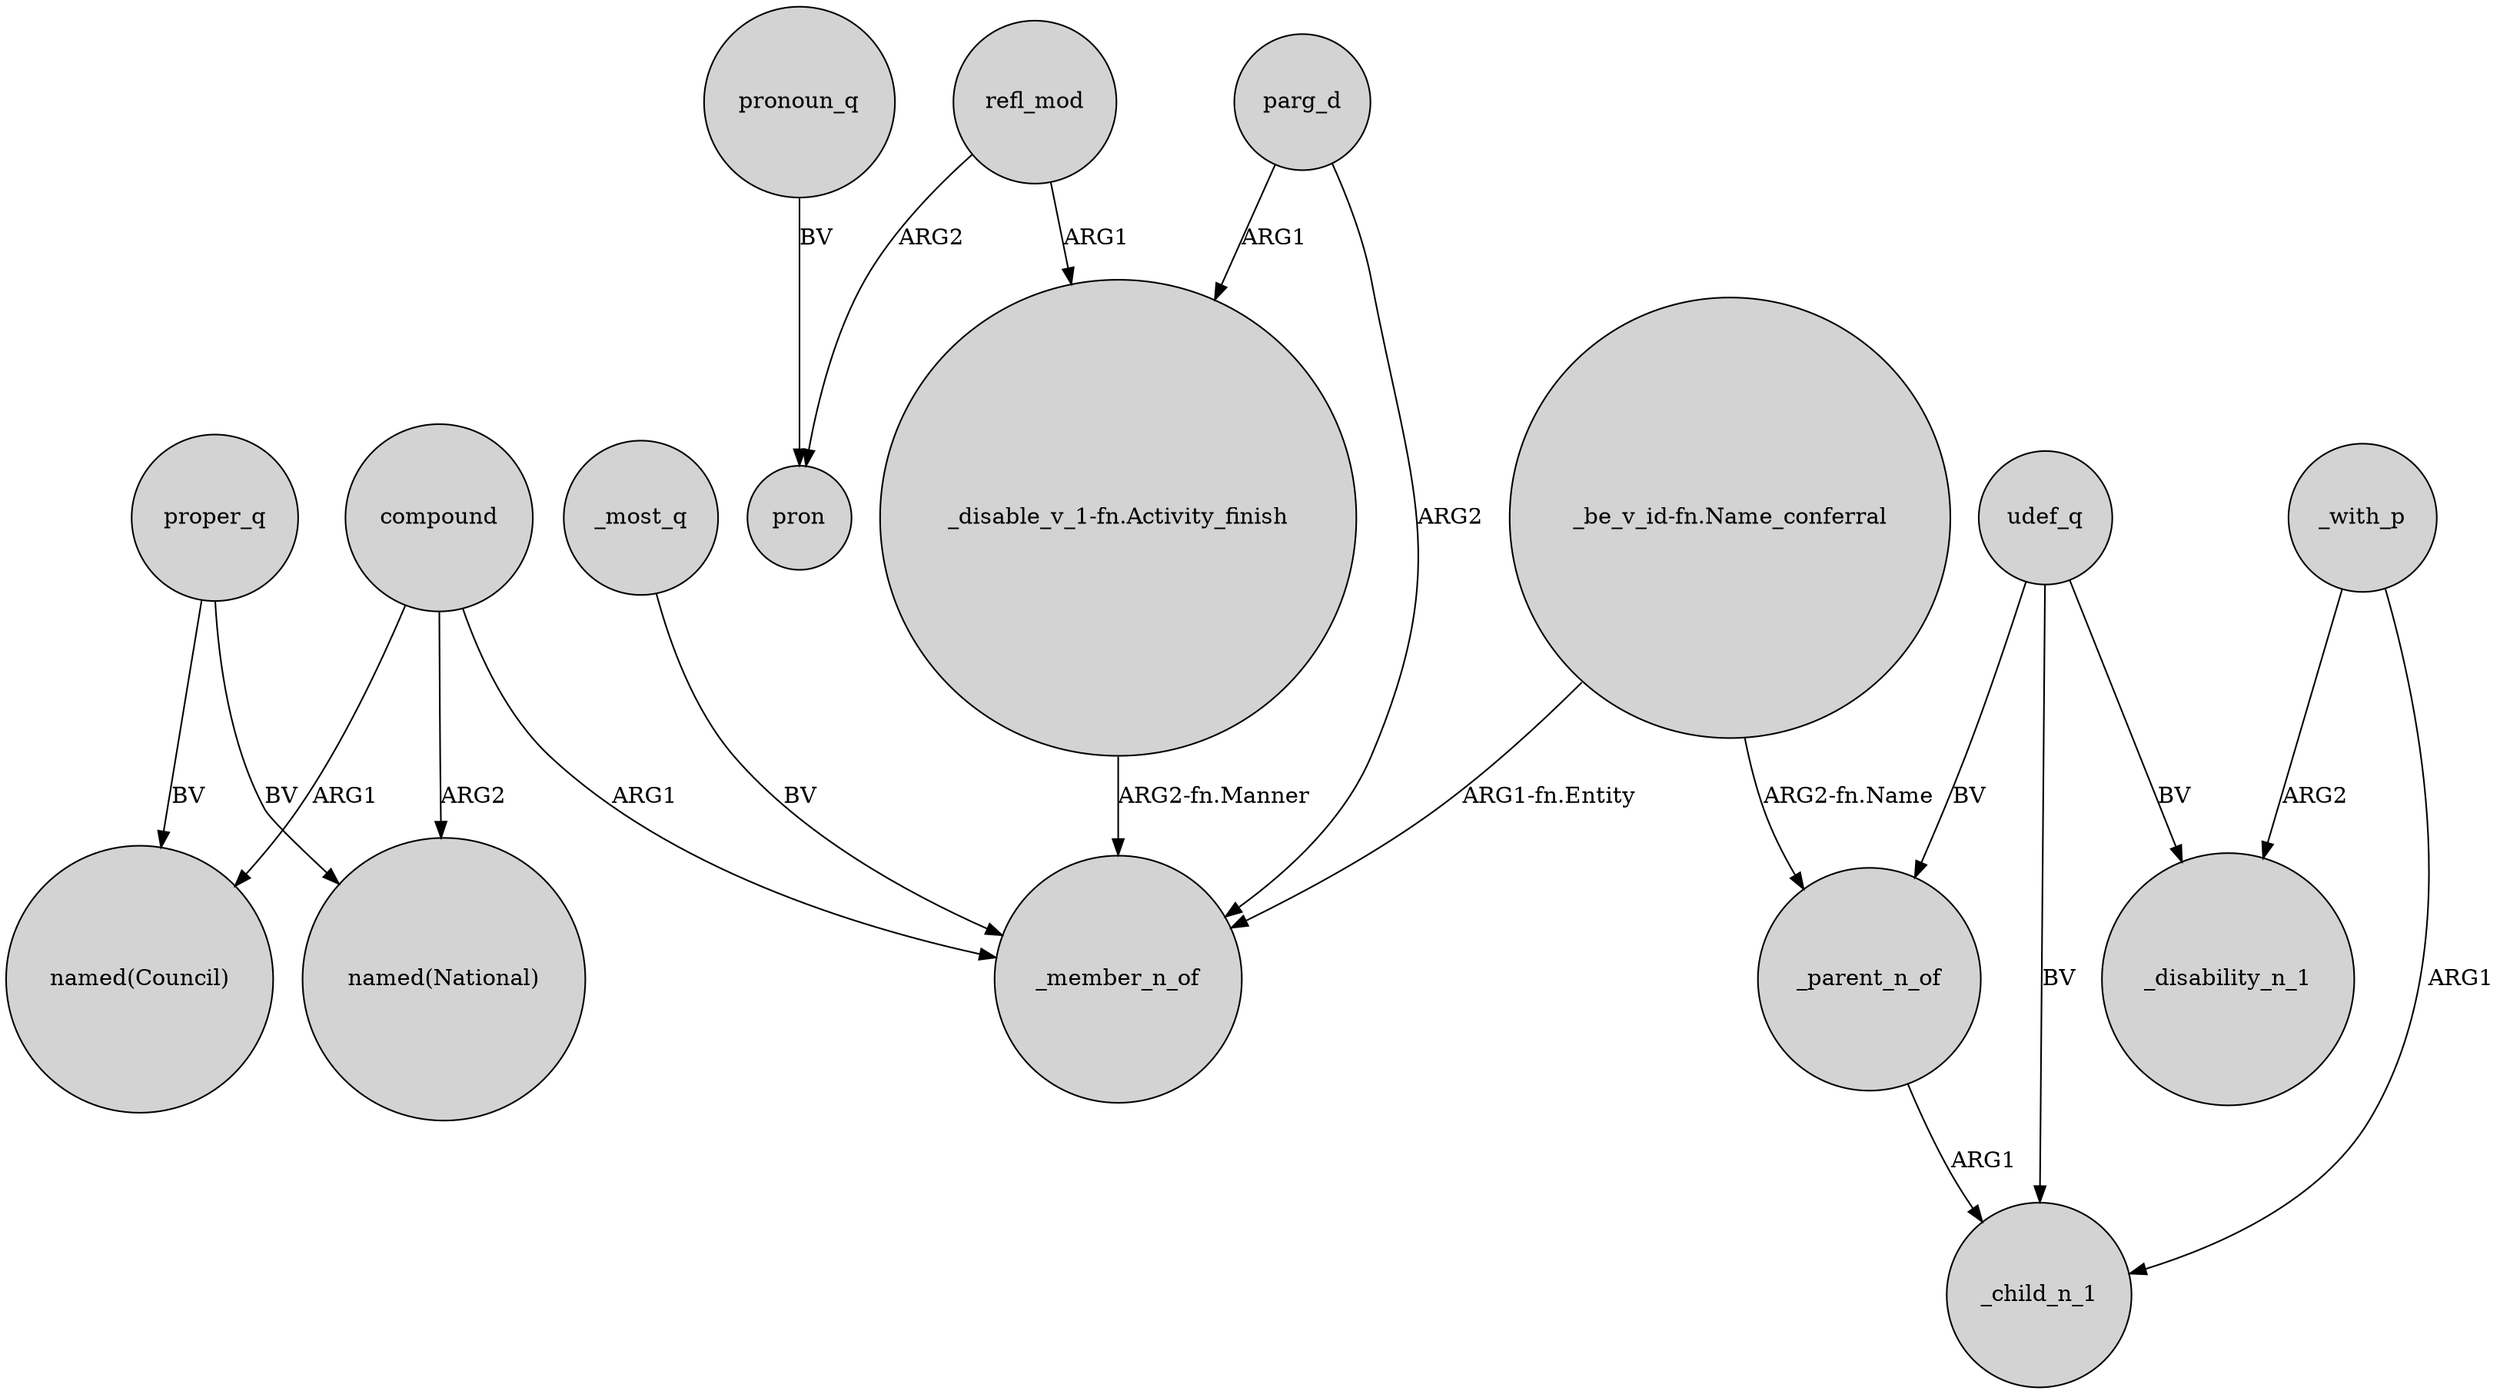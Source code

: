 digraph {
	node [shape=circle style=filled]
	proper_q -> "named(Council)" [label=BV]
	parg_d -> _member_n_of [label=ARG2]
	compound -> "named(National)" [label=ARG2]
	"_disable_v_1-fn.Activity_finish" -> _member_n_of [label="ARG2-fn.Manner"]
	"_be_v_id-fn.Name_conferral" -> _member_n_of [label="ARG1-fn.Entity"]
	"_be_v_id-fn.Name_conferral" -> _parent_n_of [label="ARG2-fn.Name"]
	udef_q -> _disability_n_1 [label=BV]
	pronoun_q -> pron [label=BV]
	_most_q -> _member_n_of [label=BV]
	_with_p -> _child_n_1 [label=ARG1]
	compound -> _member_n_of [label=ARG1]
	_parent_n_of -> _child_n_1 [label=ARG1]
	_with_p -> _disability_n_1 [label=ARG2]
	compound -> "named(Council)" [label=ARG1]
	proper_q -> "named(National)" [label=BV]
	refl_mod -> "_disable_v_1-fn.Activity_finish" [label=ARG1]
	udef_q -> _parent_n_of [label=BV]
	refl_mod -> pron [label=ARG2]
	parg_d -> "_disable_v_1-fn.Activity_finish" [label=ARG1]
	udef_q -> _child_n_1 [label=BV]
}
